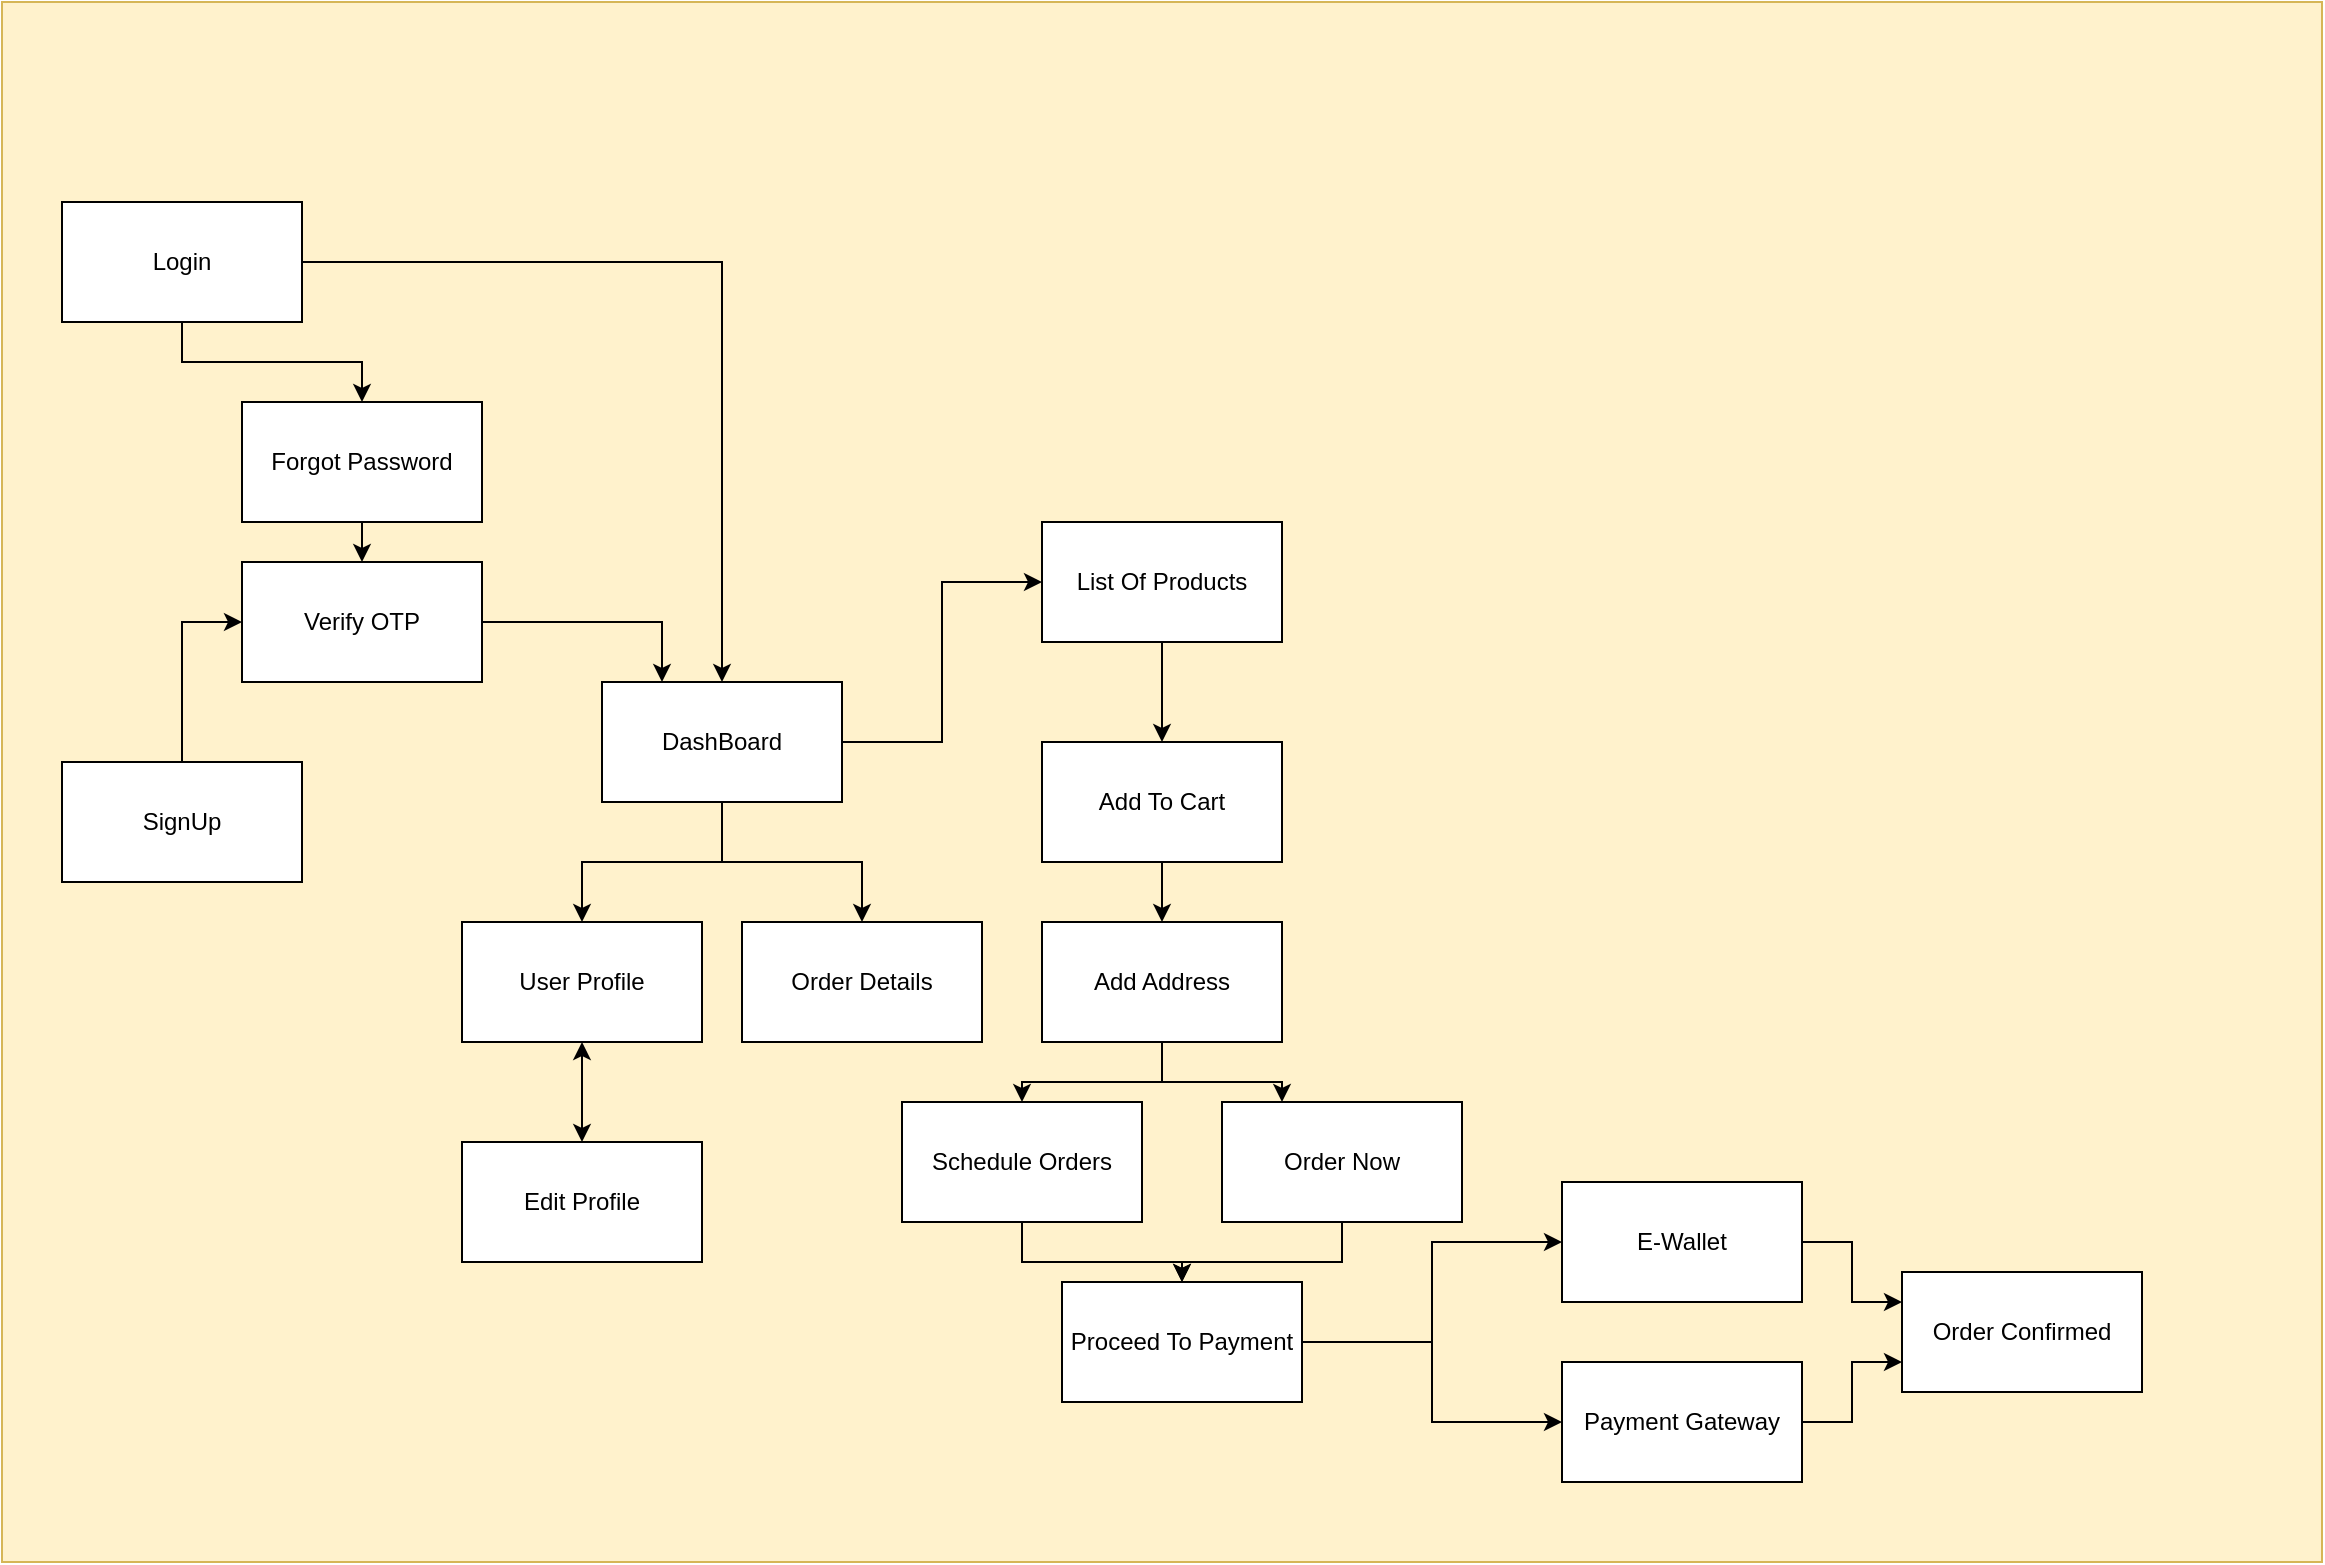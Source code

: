 <mxfile version="14.6.11" type="github">
  <diagram id="waYzLU7R9uaqyVxo7zC7" name="Page-1">
    <mxGraphModel dx="1102" dy="582" grid="1" gridSize="10" guides="1" tooltips="1" connect="1" arrows="1" fold="1" page="1" pageScale="1" pageWidth="1400" pageHeight="850" math="0" shadow="0">
      <root>
        <mxCell id="0" />
        <mxCell id="1" parent="0" />
        <mxCell id="xCqpGsPAN1dOAKCZHLy--106" value="" style="rounded=0;whiteSpace=wrap;html=1;fillColor=#fff2cc;strokeColor=#d6b656;" vertex="1" parent="1">
          <mxGeometry x="70" y="640" width="1160" height="780" as="geometry" />
        </mxCell>
        <mxCell id="xCqpGsPAN1dOAKCZHLy--162" style="edgeStyle=orthogonalEdgeStyle;rounded=0;orthogonalLoop=1;jettySize=auto;html=1;entryX=0.5;entryY=0;entryDx=0;entryDy=0;" edge="1" parent="1" source="xCqpGsPAN1dOAKCZHLy--110" target="xCqpGsPAN1dOAKCZHLy--112">
          <mxGeometry relative="1" as="geometry" />
        </mxCell>
        <mxCell id="xCqpGsPAN1dOAKCZHLy--168" style="edgeStyle=orthogonalEdgeStyle;rounded=0;orthogonalLoop=1;jettySize=auto;html=1;entryX=0.5;entryY=0;entryDx=0;entryDy=0;" edge="1" parent="1" source="xCqpGsPAN1dOAKCZHLy--110" target="xCqpGsPAN1dOAKCZHLy--114">
          <mxGeometry relative="1" as="geometry" />
        </mxCell>
        <mxCell id="xCqpGsPAN1dOAKCZHLy--110" value="Login" style="rounded=0;whiteSpace=wrap;html=1;" vertex="1" parent="1">
          <mxGeometry x="100" y="740" width="120" height="60" as="geometry" />
        </mxCell>
        <mxCell id="xCqpGsPAN1dOAKCZHLy--166" style="edgeStyle=orthogonalEdgeStyle;rounded=0;orthogonalLoop=1;jettySize=auto;html=1;entryX=0;entryY=0.5;entryDx=0;entryDy=0;" edge="1" parent="1" source="xCqpGsPAN1dOAKCZHLy--111" target="xCqpGsPAN1dOAKCZHLy--113">
          <mxGeometry relative="1" as="geometry" />
        </mxCell>
        <mxCell id="xCqpGsPAN1dOAKCZHLy--111" value="SignUp" style="rounded=0;whiteSpace=wrap;html=1;" vertex="1" parent="1">
          <mxGeometry x="100" y="1020" width="120" height="60" as="geometry" />
        </mxCell>
        <mxCell id="xCqpGsPAN1dOAKCZHLy--165" style="edgeStyle=orthogonalEdgeStyle;rounded=0;orthogonalLoop=1;jettySize=auto;html=1;exitX=0.5;exitY=1;exitDx=0;exitDy=0;entryX=0.5;entryY=0;entryDx=0;entryDy=0;" edge="1" parent="1" source="xCqpGsPAN1dOAKCZHLy--112" target="xCqpGsPAN1dOAKCZHLy--113">
          <mxGeometry relative="1" as="geometry" />
        </mxCell>
        <mxCell id="xCqpGsPAN1dOAKCZHLy--112" value="Forgot Password" style="rounded=0;whiteSpace=wrap;html=1;" vertex="1" parent="1">
          <mxGeometry x="190" y="840" width="120" height="60" as="geometry" />
        </mxCell>
        <mxCell id="xCqpGsPAN1dOAKCZHLy--167" style="edgeStyle=orthogonalEdgeStyle;rounded=0;orthogonalLoop=1;jettySize=auto;html=1;entryX=0.25;entryY=0;entryDx=0;entryDy=0;" edge="1" parent="1" source="xCqpGsPAN1dOAKCZHLy--113" target="xCqpGsPAN1dOAKCZHLy--114">
          <mxGeometry relative="1" as="geometry" />
        </mxCell>
        <mxCell id="xCqpGsPAN1dOAKCZHLy--113" value="Verify OTP" style="rounded=0;whiteSpace=wrap;html=1;" vertex="1" parent="1">
          <mxGeometry x="190" y="920" width="120" height="60" as="geometry" />
        </mxCell>
        <mxCell id="xCqpGsPAN1dOAKCZHLy--124" style="edgeStyle=orthogonalEdgeStyle;rounded=0;orthogonalLoop=1;jettySize=auto;html=1;entryX=0.5;entryY=0;entryDx=0;entryDy=0;" edge="1" parent="1" source="xCqpGsPAN1dOAKCZHLy--114" target="xCqpGsPAN1dOAKCZHLy--122">
          <mxGeometry relative="1" as="geometry" />
        </mxCell>
        <mxCell id="xCqpGsPAN1dOAKCZHLy--128" style="edgeStyle=orthogonalEdgeStyle;rounded=0;orthogonalLoop=1;jettySize=auto;html=1;" edge="1" parent="1" source="xCqpGsPAN1dOAKCZHLy--114" target="xCqpGsPAN1dOAKCZHLy--120">
          <mxGeometry relative="1" as="geometry" />
        </mxCell>
        <mxCell id="xCqpGsPAN1dOAKCZHLy--130" style="edgeStyle=orthogonalEdgeStyle;rounded=0;orthogonalLoop=1;jettySize=auto;html=1;entryX=0;entryY=0.5;entryDx=0;entryDy=0;" edge="1" parent="1" source="xCqpGsPAN1dOAKCZHLy--114" target="xCqpGsPAN1dOAKCZHLy--129">
          <mxGeometry relative="1" as="geometry" />
        </mxCell>
        <mxCell id="xCqpGsPAN1dOAKCZHLy--114" value="DashBoard" style="rounded=0;whiteSpace=wrap;html=1;" vertex="1" parent="1">
          <mxGeometry x="370" y="980" width="120" height="60" as="geometry" />
        </mxCell>
        <mxCell id="xCqpGsPAN1dOAKCZHLy--120" value="Order Details" style="rounded=0;whiteSpace=wrap;html=1;" vertex="1" parent="1">
          <mxGeometry x="440" y="1100" width="120" height="60" as="geometry" />
        </mxCell>
        <mxCell id="xCqpGsPAN1dOAKCZHLy--122" value="User Profile" style="rounded=0;whiteSpace=wrap;html=1;" vertex="1" parent="1">
          <mxGeometry x="300" y="1100" width="120" height="60" as="geometry" />
        </mxCell>
        <mxCell id="xCqpGsPAN1dOAKCZHLy--123" value="Edit Profile" style="rounded=0;whiteSpace=wrap;html=1;" vertex="1" parent="1">
          <mxGeometry x="300" y="1210" width="120" height="60" as="geometry" />
        </mxCell>
        <mxCell id="xCqpGsPAN1dOAKCZHLy--125" value="" style="endArrow=classic;startArrow=classic;html=1;entryX=0.5;entryY=1;entryDx=0;entryDy=0;exitX=0.5;exitY=0;exitDx=0;exitDy=0;" edge="1" parent="1" source="xCqpGsPAN1dOAKCZHLy--123" target="xCqpGsPAN1dOAKCZHLy--122">
          <mxGeometry width="50" height="50" relative="1" as="geometry">
            <mxPoint x="410" y="1210" as="sourcePoint" />
            <mxPoint x="460" y="1160" as="targetPoint" />
          </mxGeometry>
        </mxCell>
        <mxCell id="xCqpGsPAN1dOAKCZHLy--178" style="edgeStyle=orthogonalEdgeStyle;rounded=0;orthogonalLoop=1;jettySize=auto;html=1;entryX=0.5;entryY=0;entryDx=0;entryDy=0;" edge="1" parent="1" source="xCqpGsPAN1dOAKCZHLy--129" target="xCqpGsPAN1dOAKCZHLy--131">
          <mxGeometry relative="1" as="geometry" />
        </mxCell>
        <mxCell id="xCqpGsPAN1dOAKCZHLy--129" value="List Of Products" style="rounded=0;whiteSpace=wrap;html=1;" vertex="1" parent="1">
          <mxGeometry x="590" y="900" width="120" height="60" as="geometry" />
        </mxCell>
        <mxCell id="xCqpGsPAN1dOAKCZHLy--180" style="edgeStyle=orthogonalEdgeStyle;rounded=0;orthogonalLoop=1;jettySize=auto;html=1;" edge="1" parent="1" source="xCqpGsPAN1dOAKCZHLy--131" target="xCqpGsPAN1dOAKCZHLy--179">
          <mxGeometry relative="1" as="geometry" />
        </mxCell>
        <mxCell id="xCqpGsPAN1dOAKCZHLy--131" value="Add To Cart" style="rounded=0;whiteSpace=wrap;html=1;" vertex="1" parent="1">
          <mxGeometry x="590" y="1010" width="120" height="60" as="geometry" />
        </mxCell>
        <mxCell id="xCqpGsPAN1dOAKCZHLy--174" style="edgeStyle=orthogonalEdgeStyle;rounded=0;orthogonalLoop=1;jettySize=auto;html=1;" edge="1" parent="1" source="xCqpGsPAN1dOAKCZHLy--134" target="xCqpGsPAN1dOAKCZHLy--135">
          <mxGeometry relative="1" as="geometry" />
        </mxCell>
        <mxCell id="xCqpGsPAN1dOAKCZHLy--134" value="Schedule Orders" style="rounded=0;whiteSpace=wrap;html=1;" vertex="1" parent="1">
          <mxGeometry x="520" y="1190" width="120" height="60" as="geometry" />
        </mxCell>
        <mxCell id="xCqpGsPAN1dOAKCZHLy--176" style="edgeStyle=orthogonalEdgeStyle;rounded=0;orthogonalLoop=1;jettySize=auto;html=1;" edge="1" parent="1" source="xCqpGsPAN1dOAKCZHLy--135" target="xCqpGsPAN1dOAKCZHLy--136">
          <mxGeometry relative="1" as="geometry" />
        </mxCell>
        <mxCell id="xCqpGsPAN1dOAKCZHLy--177" style="edgeStyle=orthogonalEdgeStyle;rounded=0;orthogonalLoop=1;jettySize=auto;html=1;entryX=0;entryY=0.5;entryDx=0;entryDy=0;" edge="1" parent="1" source="xCqpGsPAN1dOAKCZHLy--135" target="xCqpGsPAN1dOAKCZHLy--137">
          <mxGeometry relative="1" as="geometry" />
        </mxCell>
        <mxCell id="xCqpGsPAN1dOAKCZHLy--135" value="Proceed To Payment" style="rounded=0;whiteSpace=wrap;html=1;" vertex="1" parent="1">
          <mxGeometry x="600" y="1280" width="120" height="60" as="geometry" />
        </mxCell>
        <mxCell id="xCqpGsPAN1dOAKCZHLy--186" style="edgeStyle=orthogonalEdgeStyle;rounded=0;orthogonalLoop=1;jettySize=auto;html=1;entryX=0;entryY=0.25;entryDx=0;entryDy=0;" edge="1" parent="1" source="xCqpGsPAN1dOAKCZHLy--136" target="xCqpGsPAN1dOAKCZHLy--155">
          <mxGeometry relative="1" as="geometry" />
        </mxCell>
        <mxCell id="xCqpGsPAN1dOAKCZHLy--136" value="E-Wallet" style="rounded=0;whiteSpace=wrap;html=1;" vertex="1" parent="1">
          <mxGeometry x="850" y="1230" width="120" height="60" as="geometry" />
        </mxCell>
        <mxCell id="xCqpGsPAN1dOAKCZHLy--185" style="edgeStyle=orthogonalEdgeStyle;rounded=0;orthogonalLoop=1;jettySize=auto;html=1;entryX=0;entryY=0.75;entryDx=0;entryDy=0;" edge="1" parent="1" source="xCqpGsPAN1dOAKCZHLy--137" target="xCqpGsPAN1dOAKCZHLy--155">
          <mxGeometry relative="1" as="geometry" />
        </mxCell>
        <mxCell id="xCqpGsPAN1dOAKCZHLy--137" value="Payment Gateway" style="rounded=0;whiteSpace=wrap;html=1;" vertex="1" parent="1">
          <mxGeometry x="850" y="1320" width="120" height="60" as="geometry" />
        </mxCell>
        <mxCell id="xCqpGsPAN1dOAKCZHLy--155" value="Order Confirmed" style="rounded=0;whiteSpace=wrap;html=1;" vertex="1" parent="1">
          <mxGeometry x="1020" y="1275" width="120" height="60" as="geometry" />
        </mxCell>
        <mxCell id="xCqpGsPAN1dOAKCZHLy--175" style="edgeStyle=orthogonalEdgeStyle;rounded=0;orthogonalLoop=1;jettySize=auto;html=1;entryX=0.5;entryY=0;entryDx=0;entryDy=0;" edge="1" parent="1" source="xCqpGsPAN1dOAKCZHLy--169" target="xCqpGsPAN1dOAKCZHLy--135">
          <mxGeometry relative="1" as="geometry" />
        </mxCell>
        <mxCell id="xCqpGsPAN1dOAKCZHLy--169" value="Order Now" style="rounded=0;whiteSpace=wrap;html=1;" vertex="1" parent="1">
          <mxGeometry x="680" y="1190" width="120" height="60" as="geometry" />
        </mxCell>
        <mxCell id="xCqpGsPAN1dOAKCZHLy--181" style="edgeStyle=orthogonalEdgeStyle;rounded=0;orthogonalLoop=1;jettySize=auto;html=1;entryX=0.5;entryY=0;entryDx=0;entryDy=0;" edge="1" parent="1" source="xCqpGsPAN1dOAKCZHLy--179" target="xCqpGsPAN1dOAKCZHLy--134">
          <mxGeometry relative="1" as="geometry" />
        </mxCell>
        <mxCell id="xCqpGsPAN1dOAKCZHLy--182" style="edgeStyle=orthogonalEdgeStyle;rounded=0;orthogonalLoop=1;jettySize=auto;html=1;entryX=0.25;entryY=0;entryDx=0;entryDy=0;" edge="1" parent="1" source="xCqpGsPAN1dOAKCZHLy--179" target="xCqpGsPAN1dOAKCZHLy--169">
          <mxGeometry relative="1" as="geometry" />
        </mxCell>
        <mxCell id="xCqpGsPAN1dOAKCZHLy--179" value="Add Address" style="rounded=0;whiteSpace=wrap;html=1;" vertex="1" parent="1">
          <mxGeometry x="590" y="1100" width="120" height="60" as="geometry" />
        </mxCell>
      </root>
    </mxGraphModel>
  </diagram>
</mxfile>
